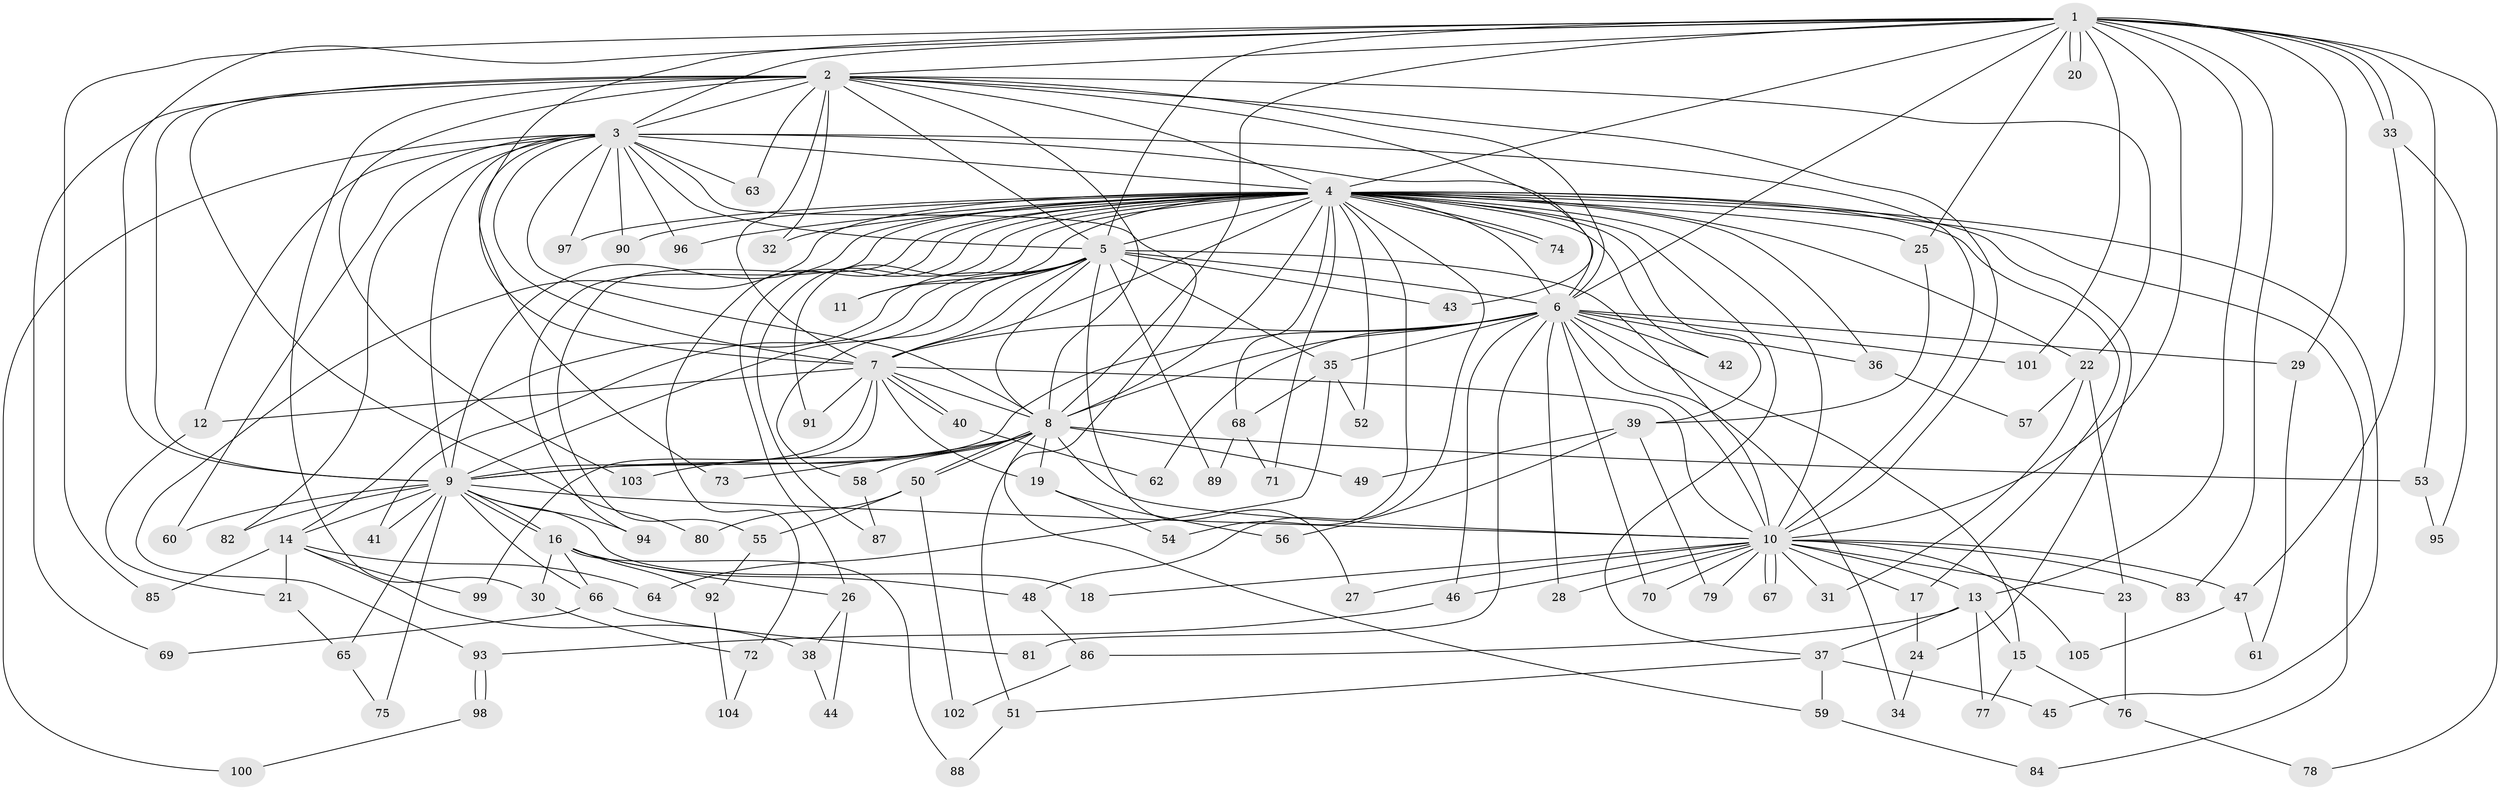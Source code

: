 // coarse degree distribution, {13: 0.02702702702702703, 21: 0.013513513513513514, 5: 0.05405405405405406, 3: 0.3108108108108108, 2: 0.33783783783783783, 33: 0.013513513513513514, 4: 0.0945945945945946, 17: 0.013513513513513514, 19: 0.013513513513513514, 14: 0.013513513513513514, 18: 0.02702702702702703, 1: 0.04054054054054054, 7: 0.02702702702702703, 16: 0.013513513513513514}
// Generated by graph-tools (version 1.1) at 2025/36/03/04/25 23:36:32]
// undirected, 105 vertices, 235 edges
graph export_dot {
  node [color=gray90,style=filled];
  1;
  2;
  3;
  4;
  5;
  6;
  7;
  8;
  9;
  10;
  11;
  12;
  13;
  14;
  15;
  16;
  17;
  18;
  19;
  20;
  21;
  22;
  23;
  24;
  25;
  26;
  27;
  28;
  29;
  30;
  31;
  32;
  33;
  34;
  35;
  36;
  37;
  38;
  39;
  40;
  41;
  42;
  43;
  44;
  45;
  46;
  47;
  48;
  49;
  50;
  51;
  52;
  53;
  54;
  55;
  56;
  57;
  58;
  59;
  60;
  61;
  62;
  63;
  64;
  65;
  66;
  67;
  68;
  69;
  70;
  71;
  72;
  73;
  74;
  75;
  76;
  77;
  78;
  79;
  80;
  81;
  82;
  83;
  84;
  85;
  86;
  87;
  88;
  89;
  90;
  91;
  92;
  93;
  94;
  95;
  96;
  97;
  98;
  99;
  100;
  101;
  102;
  103;
  104;
  105;
  1 -- 2;
  1 -- 3;
  1 -- 4;
  1 -- 5;
  1 -- 6;
  1 -- 7;
  1 -- 8;
  1 -- 9;
  1 -- 10;
  1 -- 13;
  1 -- 20;
  1 -- 20;
  1 -- 25;
  1 -- 29;
  1 -- 33;
  1 -- 33;
  1 -- 53;
  1 -- 78;
  1 -- 83;
  1 -- 85;
  1 -- 101;
  2 -- 3;
  2 -- 4;
  2 -- 5;
  2 -- 6;
  2 -- 7;
  2 -- 8;
  2 -- 9;
  2 -- 10;
  2 -- 22;
  2 -- 30;
  2 -- 32;
  2 -- 43;
  2 -- 63;
  2 -- 69;
  2 -- 80;
  2 -- 103;
  3 -- 4;
  3 -- 5;
  3 -- 6;
  3 -- 7;
  3 -- 8;
  3 -- 9;
  3 -- 10;
  3 -- 12;
  3 -- 51;
  3 -- 60;
  3 -- 63;
  3 -- 73;
  3 -- 82;
  3 -- 90;
  3 -- 96;
  3 -- 97;
  3 -- 100;
  4 -- 5;
  4 -- 6;
  4 -- 7;
  4 -- 8;
  4 -- 9;
  4 -- 10;
  4 -- 11;
  4 -- 17;
  4 -- 22;
  4 -- 24;
  4 -- 25;
  4 -- 26;
  4 -- 32;
  4 -- 36;
  4 -- 37;
  4 -- 39;
  4 -- 42;
  4 -- 45;
  4 -- 48;
  4 -- 52;
  4 -- 54;
  4 -- 55;
  4 -- 68;
  4 -- 71;
  4 -- 72;
  4 -- 74;
  4 -- 74;
  4 -- 84;
  4 -- 87;
  4 -- 90;
  4 -- 91;
  4 -- 93;
  4 -- 94;
  4 -- 96;
  4 -- 97;
  5 -- 6;
  5 -- 7;
  5 -- 8;
  5 -- 9;
  5 -- 10;
  5 -- 11;
  5 -- 14;
  5 -- 27;
  5 -- 35;
  5 -- 41;
  5 -- 43;
  5 -- 58;
  5 -- 89;
  6 -- 7;
  6 -- 8;
  6 -- 9;
  6 -- 10;
  6 -- 15;
  6 -- 28;
  6 -- 29;
  6 -- 34;
  6 -- 35;
  6 -- 36;
  6 -- 42;
  6 -- 46;
  6 -- 62;
  6 -- 70;
  6 -- 81;
  6 -- 101;
  7 -- 8;
  7 -- 9;
  7 -- 10;
  7 -- 12;
  7 -- 19;
  7 -- 40;
  7 -- 40;
  7 -- 91;
  7 -- 99;
  8 -- 9;
  8 -- 10;
  8 -- 19;
  8 -- 49;
  8 -- 50;
  8 -- 50;
  8 -- 53;
  8 -- 58;
  8 -- 59;
  8 -- 73;
  8 -- 103;
  9 -- 10;
  9 -- 14;
  9 -- 16;
  9 -- 16;
  9 -- 18;
  9 -- 41;
  9 -- 60;
  9 -- 65;
  9 -- 66;
  9 -- 75;
  9 -- 82;
  9 -- 94;
  10 -- 13;
  10 -- 17;
  10 -- 18;
  10 -- 23;
  10 -- 27;
  10 -- 28;
  10 -- 31;
  10 -- 46;
  10 -- 47;
  10 -- 67;
  10 -- 67;
  10 -- 70;
  10 -- 79;
  10 -- 83;
  10 -- 105;
  12 -- 21;
  13 -- 15;
  13 -- 37;
  13 -- 77;
  13 -- 86;
  14 -- 21;
  14 -- 38;
  14 -- 64;
  14 -- 85;
  14 -- 99;
  15 -- 76;
  15 -- 77;
  16 -- 26;
  16 -- 30;
  16 -- 48;
  16 -- 66;
  16 -- 88;
  16 -- 92;
  17 -- 24;
  19 -- 54;
  19 -- 56;
  21 -- 65;
  22 -- 23;
  22 -- 31;
  22 -- 57;
  23 -- 76;
  24 -- 34;
  25 -- 39;
  26 -- 38;
  26 -- 44;
  29 -- 61;
  30 -- 72;
  33 -- 47;
  33 -- 95;
  35 -- 52;
  35 -- 64;
  35 -- 68;
  36 -- 57;
  37 -- 45;
  37 -- 51;
  37 -- 59;
  38 -- 44;
  39 -- 49;
  39 -- 56;
  39 -- 79;
  40 -- 62;
  46 -- 93;
  47 -- 61;
  47 -- 105;
  48 -- 86;
  50 -- 55;
  50 -- 80;
  50 -- 102;
  51 -- 88;
  53 -- 95;
  55 -- 92;
  58 -- 87;
  59 -- 84;
  65 -- 75;
  66 -- 69;
  66 -- 81;
  68 -- 71;
  68 -- 89;
  72 -- 104;
  76 -- 78;
  86 -- 102;
  92 -- 104;
  93 -- 98;
  93 -- 98;
  98 -- 100;
}

